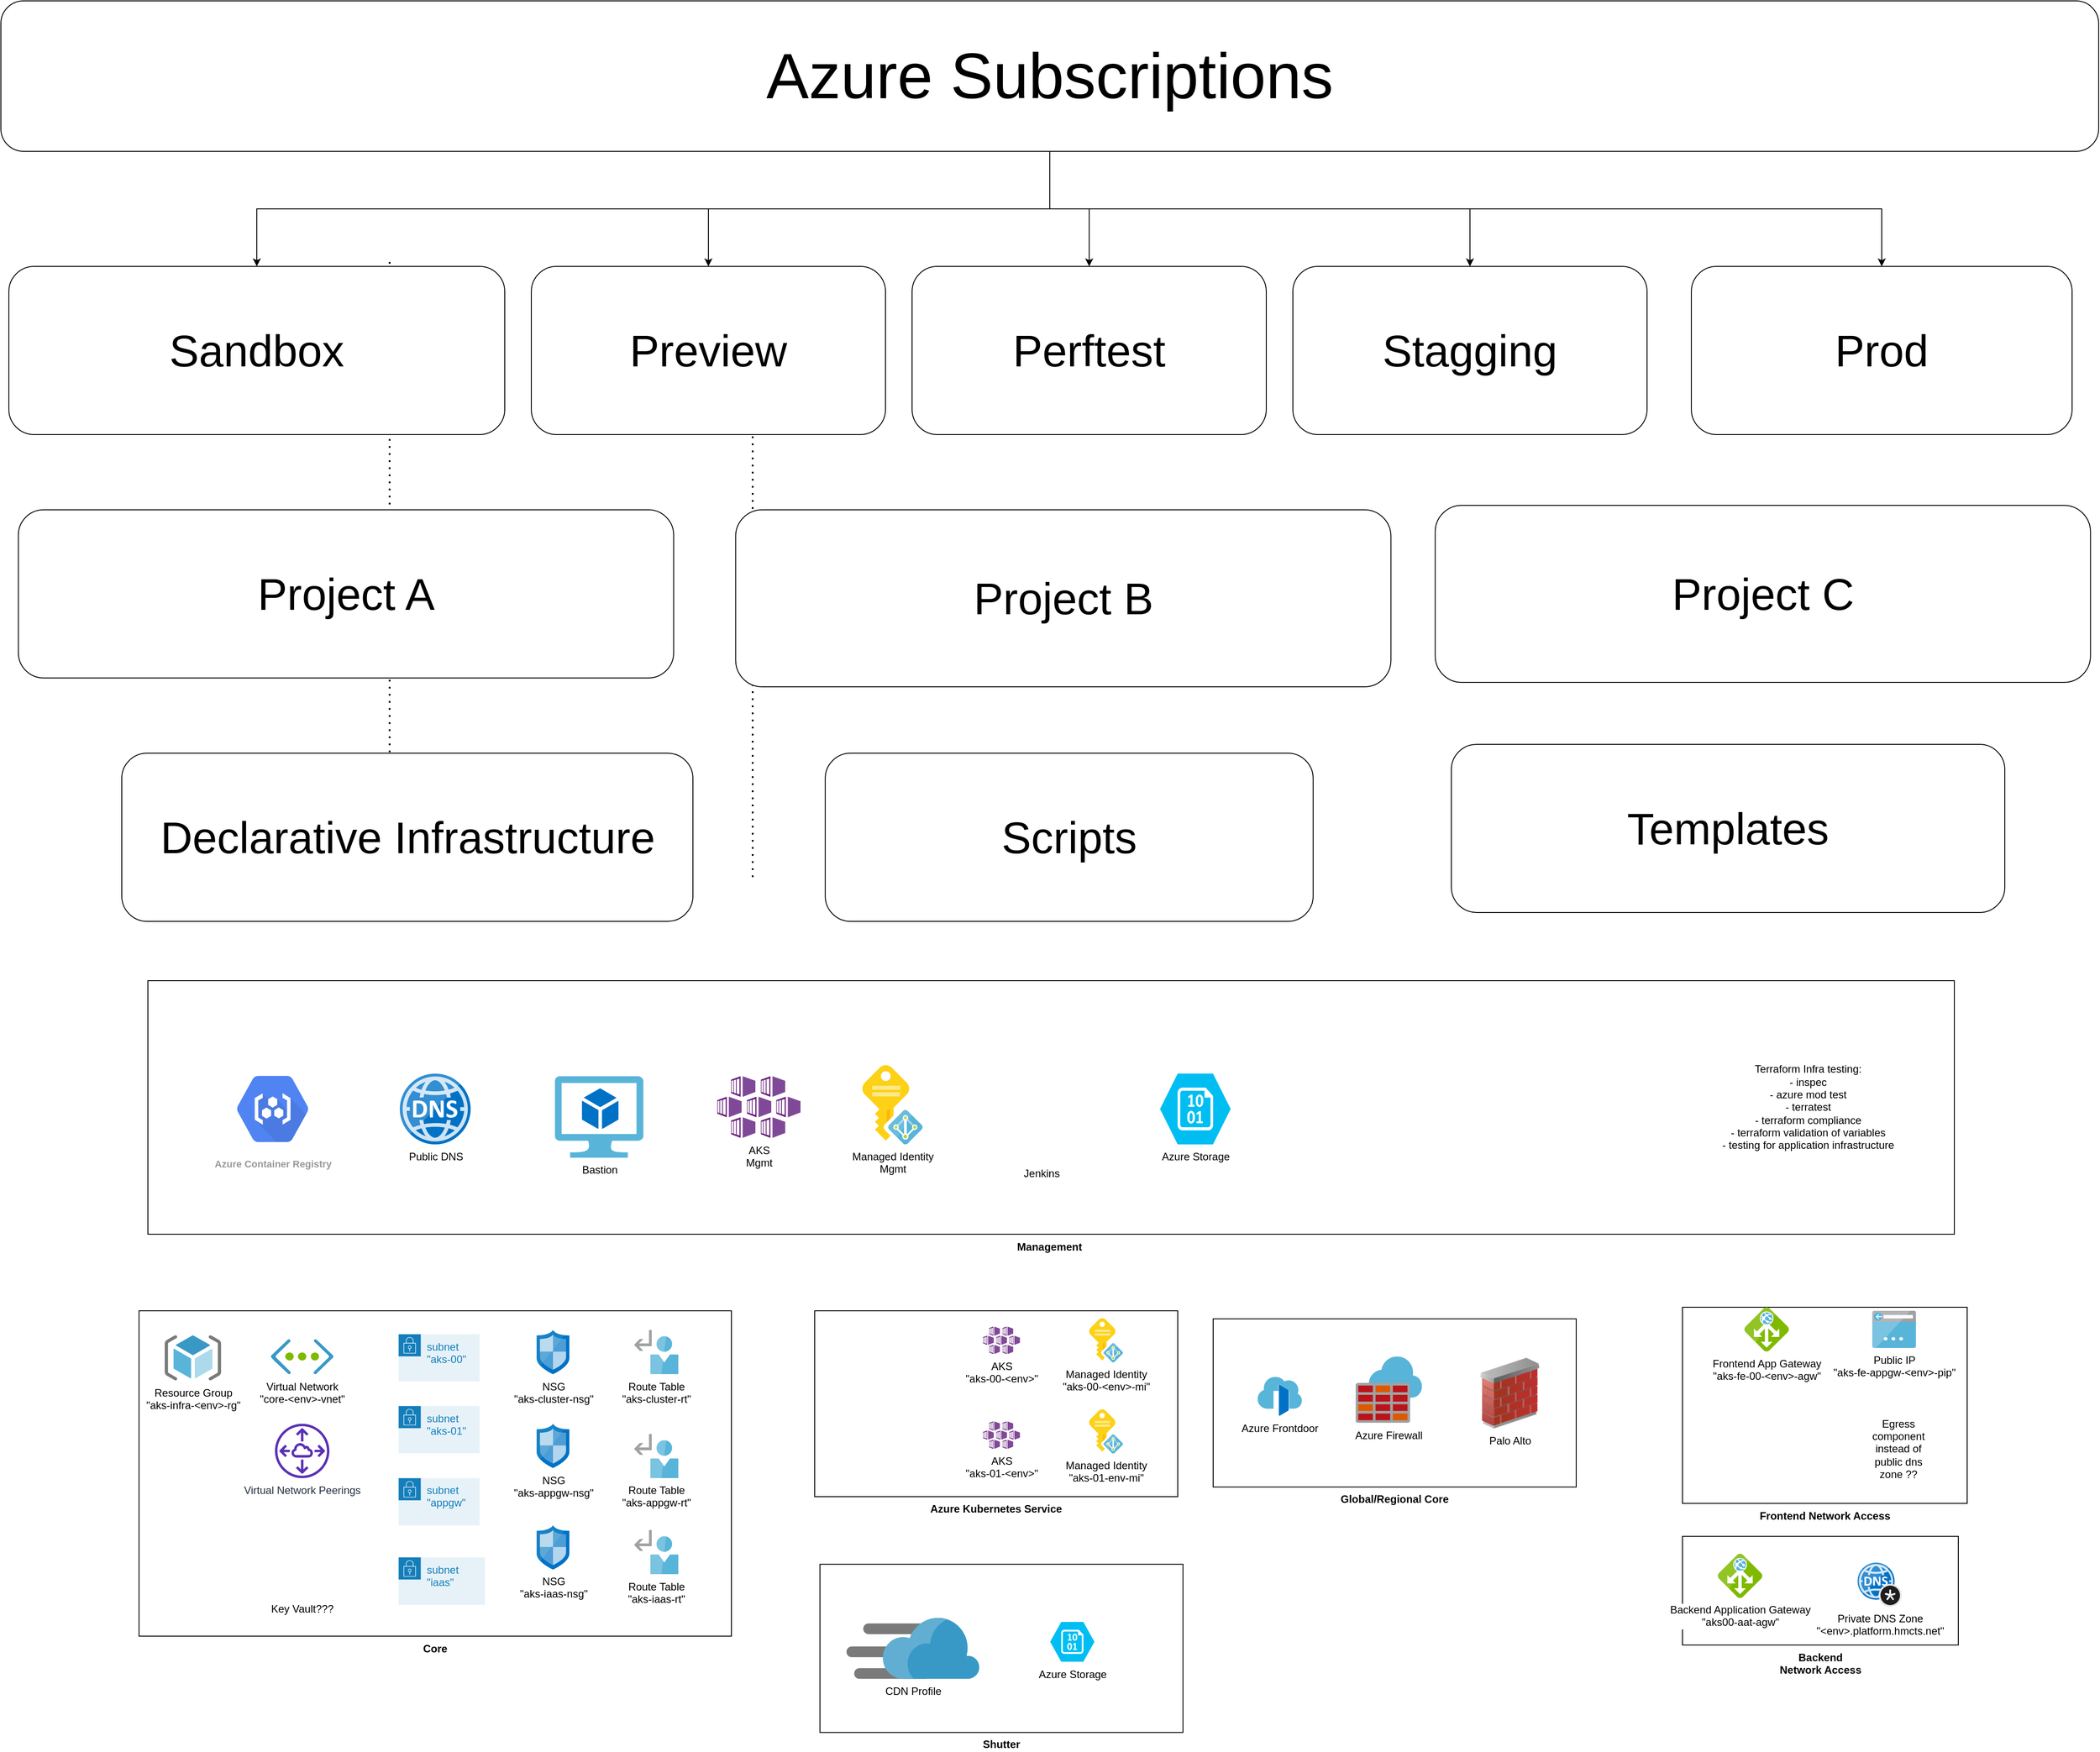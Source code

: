 <mxfile version="13.9.9" type="device"><diagram id="Ht1M8jgEwFfnCIfOTk4-" name="Page-1"><mxGraphModel dx="2965" dy="2412" grid="1" gridSize="10" guides="1" tooltips="1" connect="1" arrows="1" fold="1" page="1" pageScale="1" pageWidth="1169" pageHeight="827" math="0" shadow="0"><root><mxCell id="0"/><mxCell id="1" parent="0"/><mxCell id="q0Nr0UApzR_G378WUA1a-2" value="Backend &lt;br&gt;Network Access" style="rounded=0;whiteSpace=wrap;html=1;direction=east;labelPosition=center;verticalLabelPosition=bottom;align=center;verticalAlign=top;fontStyle=1" parent="1" vertex="1"><mxGeometry x="1940" y="1454.86" width="311.5" height="122.76" as="geometry"/></mxCell><mxCell id="dzg-vBtgRfbUb7GHAAN7-91" value="Global/Regional Core" style="rounded=0;whiteSpace=wrap;html=1;direction=east;labelPosition=center;verticalLabelPosition=bottom;align=center;verticalAlign=top;fontStyle=1" parent="1" vertex="1"><mxGeometry x="1410" y="1209.12" width="410" height="190" as="geometry"/></mxCell><mxCell id="dzg-vBtgRfbUb7GHAAN7-1" value="Core" style="rounded=0;whiteSpace=wrap;html=1;direction=east;labelPosition=center;verticalLabelPosition=bottom;align=center;verticalAlign=top;fontStyle=1" parent="1" vertex="1"><mxGeometry x="197" y="1200.0" width="669" height="367.62" as="geometry"/></mxCell><mxCell id="dzg-vBtgRfbUb7GHAAN7-39" value="Azure Kubernetes Service" style="rounded=0;whiteSpace=wrap;html=1;direction=east;labelPosition=center;verticalLabelPosition=bottom;align=center;verticalAlign=top;fontStyle=1" parent="1" vertex="1"><mxGeometry x="960" y="1200" width="410" height="210" as="geometry"/></mxCell><mxCell id="dzg-vBtgRfbUb7GHAAN7-64" value="subnet&lt;br&gt;&quot;iaas&quot;" style="points=[[0,0],[0.25,0],[0.5,0],[0.75,0],[1,0],[1,0.25],[1,0.5],[1,0.75],[1,1],[0.75,1],[0.5,1],[0.25,1],[0,1],[0,0.75],[0,0.5],[0,0.25]];outlineConnect=0;gradientColor=none;html=1;whiteSpace=wrap;fontSize=12;fontStyle=0;shape=mxgraph.aws4.group;grIcon=mxgraph.aws4.group_security_group;grStroke=0;strokeColor=#147EBA;fillColor=#E6F2F8;verticalAlign=top;align=left;spacingLeft=30;fontColor=#147EBA;dashed=0;" parent="1" vertex="1"><mxGeometry x="490.18" y="1478.62" width="97.47" height="53.5" as="geometry"/></mxCell><mxCell id="dzg-vBtgRfbUb7GHAAN7-75" value="Frontend Network Access" style="rounded=0;whiteSpace=wrap;html=1;direction=east;labelPosition=center;verticalLabelPosition=bottom;align=center;verticalAlign=top;fontStyle=1" parent="1" vertex="1"><mxGeometry x="1940" y="1196" width="321.5" height="221.62" as="geometry"/></mxCell><mxCell id="dzg-vBtgRfbUb7GHAAN7-65" value="subnet&lt;br&gt;&quot;appgw&quot;" style="points=[[0,0],[0.25,0],[0.5,0],[0.75,0],[1,0],[1,0.25],[1,0.5],[1,0.75],[1,1],[0.75,1],[0.5,1],[0.25,1],[0,1],[0,0.75],[0,0.5],[0,0.25]];outlineConnect=0;gradientColor=none;html=1;whiteSpace=wrap;fontSize=12;fontStyle=0;shape=mxgraph.aws4.group;grIcon=mxgraph.aws4.group_security_group;grStroke=0;strokeColor=#147EBA;fillColor=#E6F2F8;verticalAlign=top;align=left;spacingLeft=30;fontColor=#147EBA;dashed=0;" parent="1" vertex="1"><mxGeometry x="490.18" y="1389.12" width="91.31" height="53.25" as="geometry"/></mxCell><mxCell id="dzg-vBtgRfbUb7GHAAN7-4" value="Resource Group&lt;br&gt;&quot;aks-infra-&amp;lt;env&amp;gt;-rg&quot;" style="aspect=fixed;html=1;points=[];align=center;image;fontSize=12;image=img/lib/mscae/ResourceGroup.svg;" parent="1" vertex="1"><mxGeometry x="226" y="1227.62" width="63.75" height="51" as="geometry"/></mxCell><mxCell id="dzg-vBtgRfbUb7GHAAN7-5" value="Virtual Network&lt;br&gt;&quot;core-&amp;lt;env&amp;gt;-vnet&quot;" style="aspect=fixed;html=1;points=[];align=center;image;fontSize=12;image=img/lib/mscae/Virtual_Network.svg;" parent="1" vertex="1"><mxGeometry x="346.0" y="1232.12" width="70.54" height="39.5" as="geometry"/></mxCell><mxCell id="dzg-vBtgRfbUb7GHAAN7-6" value="Virtual Network Peerings" style="outlineConnect=0;fontColor=#232F3E;gradientColor=none;fillColor=#5A30B5;strokeColor=none;dashed=0;verticalLabelPosition=bottom;verticalAlign=top;align=center;html=1;fontSize=12;fontStyle=0;aspect=fixed;pointerEvents=1;shape=mxgraph.aws4.peering;" parent="1" vertex="1"><mxGeometry x="350.52" y="1327.62" width="61.5" height="61.5" as="geometry"/></mxCell><mxCell id="dzg-vBtgRfbUb7GHAAN7-9" value="Key Vault???" style="shape=image;html=1;verticalAlign=top;verticalLabelPosition=bottom;labelBackgroundColor=#ffffff;imageAspect=0;aspect=fixed;image=https://cdn4.iconfinder.com/data/icons/geosm-e-commerce/48/key-3-128.png" parent="1" vertex="1"><mxGeometry x="338.38" y="1437.62" width="85.25" height="85.25" as="geometry"/></mxCell><mxCell id="dzg-vBtgRfbUb7GHAAN7-14" value="Palo Alto" style="image;html=1;image=img/lib/clip_art/networking/Firewall_02_128x128.png" parent="1" vertex="1"><mxGeometry x="1705.2" y="1253.12" width="80" height="80" as="geometry"/></mxCell><mxCell id="dzg-vBtgRfbUb7GHAAN7-24" value="Azure Firewall" style="aspect=fixed;html=1;points=[];align=center;image;fontSize=12;image=img/lib/mscae/Azure_Firewall.svg;" parent="1" vertex="1"><mxGeometry x="1570.83" y="1251.62" width="75" height="75" as="geometry"/></mxCell><mxCell id="dzg-vBtgRfbUb7GHAAN7-25" value="Private DNS Zone&lt;br&gt;&quot;&amp;lt;env&amp;gt;.platform.hmcts.net&quot;" style="aspect=fixed;html=1;points=[];align=center;image;fontSize=12;image=img/lib/mscae/DNS_Private_Zones.svg;" parent="1" vertex="1"><mxGeometry x="2137.62" y="1484.48" width="50" height="50" as="geometry"/></mxCell><mxCell id="dzg-vBtgRfbUb7GHAAN7-30" value="Managed Identity&lt;br&gt;&quot;aks-00-&amp;lt;env&amp;gt;-mi&quot;" style="aspect=fixed;html=1;points=[];align=center;image;fontSize=12;image=img/lib/mscae/Managed_Identities.svg;" parent="1" vertex="1"><mxGeometry x="1270" y="1208.38" width="38" height="50" as="geometry"/></mxCell><mxCell id="dzg-vBtgRfbUb7GHAAN7-31" value="" style="endArrow=none;dashed=1;html=1;dashPattern=1 3;strokeWidth=2;" parent="1" edge="1"><mxGeometry width="50" height="50" relative="1" as="geometry"><mxPoint x="480" y="705" as="sourcePoint"/><mxPoint x="480" y="15" as="targetPoint"/></mxGeometry></mxCell><mxCell id="dzg-vBtgRfbUb7GHAAN7-33" value="" style="endArrow=none;dashed=1;html=1;dashPattern=1 3;strokeWidth=2;" parent="1" edge="1"><mxGeometry width="50" height="50" relative="1" as="geometry"><mxPoint x="890" y="710" as="sourcePoint"/><mxPoint x="890" y="20" as="targetPoint"/></mxGeometry></mxCell><mxCell id="dzg-vBtgRfbUb7GHAAN7-46" value="Azure Frontdoor" style="aspect=fixed;html=1;points=[];align=center;image;fontSize=12;image=img/lib/mscae/Front_Doors.svg;" parent="1" vertex="1"><mxGeometry x="1460.2" y="1274.62" width="50" height="44" as="geometry"/></mxCell><mxCell id="dzg-vBtgRfbUb7GHAAN7-48" value="Frontend App Gateway&lt;br&gt;&quot;aks-fe-00-&amp;lt;env&amp;gt;-agw&quot;" style="aspect=fixed;html=1;points=[];align=center;image;fontSize=12;image=img/lib/mscae/Application_Gateway.svg;" parent="1" vertex="1"><mxGeometry x="2010" y="1196" width="50" height="50" as="geometry"/></mxCell><mxCell id="dzg-vBtgRfbUb7GHAAN7-49" value="Backend Application Gateway&lt;br&gt;&quot;aks00-aat-agw&quot;" style="aspect=fixed;html=1;points=[];align=center;image;fontSize=12;image=img/lib/mscae/Application_Gateway.svg;" parent="1" vertex="1"><mxGeometry x="1980" y="1474.47" width="50" height="50" as="geometry"/></mxCell><mxCell id="dzg-vBtgRfbUb7GHAAN7-51" value="AKS&lt;br&gt;&quot;aks-01-&amp;lt;env&amp;gt;&quot;" style="aspect=fixed;html=1;points=[];align=center;image;fontSize=12;image=img/lib/mscae/Kubernetes_Services.svg;" parent="1" vertex="1"><mxGeometry x="1150" y="1325" width="41.89" height="31" as="geometry"/></mxCell><mxCell id="dzg-vBtgRfbUb7GHAAN7-52" value="Managed Identity&lt;br&gt;&quot;aks-01-env-mi&quot;" style="aspect=fixed;html=1;points=[];align=center;image;fontSize=12;image=img/lib/mscae/Managed_Identities.svg;" parent="1" vertex="1"><mxGeometry x="1270" y="1311.38" width="38" height="50" as="geometry"/></mxCell><mxCell id="dzg-vBtgRfbUb7GHAAN7-55" value="Public IP&lt;br&gt;&quot;aks-fe-appgw-&amp;lt;env&amp;gt;-pip&quot;" style="aspect=fixed;html=1;points=[];align=center;image;fontSize=12;image=img/lib/mscae/App_Service_IPAddress.svg;" parent="1" vertex="1"><mxGeometry x="2154" y="1200" width="50" height="42" as="geometry"/></mxCell><mxCell id="dzg-vBtgRfbUb7GHAAN7-56" value="AKS&lt;br&gt;&quot;aks-00-&amp;lt;env&amp;gt;&quot;" style="aspect=fixed;html=1;points=[];align=center;image;fontSize=12;image=img/lib/mscae/Kubernetes_Services.svg;" parent="1" vertex="1"><mxGeometry x="1150" y="1217.88" width="41.89" height="31" as="geometry"/></mxCell><mxCell id="dzg-vBtgRfbUb7GHAAN7-59" value="NSG&lt;br&gt;&quot;aks-cluster-nsg&quot;" style="aspect=fixed;html=1;points=[];align=center;image;fontSize=12;image=img/lib/mscae/Network_Security_Groups_Classic.svg;" parent="1" vertex="1"><mxGeometry x="646" y="1221.62" width="37" height="50" as="geometry"/></mxCell><mxCell id="dzg-vBtgRfbUb7GHAAN7-61" value="NSG&lt;br&gt;&quot;aks-iaas-nsg&quot;" style="aspect=fixed;html=1;points=[];align=center;image;fontSize=12;image=img/lib/mscae/Network_Security_Groups_Classic.svg;" parent="1" vertex="1"><mxGeometry x="646" y="1442.37" width="37" height="50" as="geometry"/></mxCell><mxCell id="dzg-vBtgRfbUb7GHAAN7-62" value="NSG&lt;br&gt;&quot;aks-appgw-nsg&quot;" style="aspect=fixed;html=1;points=[];align=center;image;fontSize=12;image=img/lib/mscae/Network_Security_Groups_Classic.svg;" parent="1" vertex="1"><mxGeometry x="646.0" y="1327.62" width="37" height="50" as="geometry"/></mxCell><mxCell id="dzg-vBtgRfbUb7GHAAN7-79" value="Egress component instead of public dns zone ??" style="text;html=1;strokeColor=none;fillColor=none;align=center;verticalAlign=middle;whiteSpace=wrap;rounded=0;" parent="1" vertex="1"><mxGeometry x="2164" y="1346" width="40" height="20" as="geometry"/></mxCell><mxCell id="dzg-vBtgRfbUb7GHAAN7-94" value="Route Table&lt;br&gt;&quot;aks-cluster-rt&quot;" style="aspect=fixed;html=1;points=[];align=center;image;fontSize=12;image=img/lib/mscae/UserDefinedRoute.svg;" parent="1" vertex="1"><mxGeometry x="756.0" y="1221.62" width="50" height="50" as="geometry"/></mxCell><mxCell id="W7CBuMMYbszcWd5UE86Y-9" value="&lt;span style=&quot;font-size: 50px&quot;&gt;Project A&lt;/span&gt;" style="rounded=1;whiteSpace=wrap;html=1;" parent="1" vertex="1"><mxGeometry x="60.75" y="295" width="740" height="190" as="geometry"/></mxCell><mxCell id="W7CBuMMYbszcWd5UE86Y-11" value="&lt;font style=&quot;font-size: 50px&quot;&gt;Project B&lt;/font&gt;" style="rounded=1;whiteSpace=wrap;html=1;" parent="1" vertex="1"><mxGeometry x="870.75" y="295" width="740" height="200" as="geometry"/></mxCell><mxCell id="W7CBuMMYbszcWd5UE86Y-12" value="&lt;font style=&quot;font-size: 50px&quot;&gt;Project C&lt;/font&gt;" style="rounded=1;whiteSpace=wrap;html=1;" parent="1" vertex="1"><mxGeometry x="1660.75" y="290" width="740" height="200" as="geometry"/></mxCell><mxCell id="W7CBuMMYbszcWd5UE86Y-14" value="&lt;span style=&quot;font-size: 50px&quot;&gt;Sandbox&lt;/span&gt;" style="rounded=1;whiteSpace=wrap;html=1;" parent="1" vertex="1"><mxGeometry x="50" y="20" width="560" height="190" as="geometry"/></mxCell><mxCell id="W7CBuMMYbszcWd5UE86Y-15" value="&lt;span style=&quot;font-size: 50px&quot;&gt;Preview&lt;/span&gt;" style="rounded=1;whiteSpace=wrap;html=1;" parent="1" vertex="1"><mxGeometry x="640" y="20" width="400" height="190" as="geometry"/></mxCell><mxCell id="W7CBuMMYbszcWd5UE86Y-17" value="&lt;span style=&quot;font-size: 50px&quot;&gt;Perftest&lt;/span&gt;" style="rounded=1;whiteSpace=wrap;html=1;" parent="1" vertex="1"><mxGeometry x="1070" y="20" width="400" height="190" as="geometry"/></mxCell><mxCell id="W7CBuMMYbszcWd5UE86Y-18" value="&lt;span style=&quot;font-size: 50px&quot;&gt;Stagging&lt;/span&gt;" style="rounded=1;whiteSpace=wrap;html=1;" parent="1" vertex="1"><mxGeometry x="1500" y="20" width="400" height="190" as="geometry"/></mxCell><mxCell id="W7CBuMMYbszcWd5UE86Y-19" value="&lt;span style=&quot;font-size: 50px&quot;&gt;Prod&lt;/span&gt;" style="rounded=1;whiteSpace=wrap;html=1;" parent="1" vertex="1"><mxGeometry x="1950" y="20" width="430" height="190" as="geometry"/></mxCell><mxCell id="W7CBuMMYbszcWd5UE86Y-21" value="&lt;span style=&quot;font-size: 50px&quot;&gt;Declarative Infrastructure&lt;/span&gt;" style="rounded=1;whiteSpace=wrap;html=1;" parent="1" vertex="1"><mxGeometry x="177.5" y="570" width="645" height="190" as="geometry"/></mxCell><mxCell id="W7CBuMMYbszcWd5UE86Y-22" value="&lt;font style=&quot;font-size: 50px&quot;&gt;Scripts&lt;/font&gt;" style="rounded=1;whiteSpace=wrap;html=1;" parent="1" vertex="1"><mxGeometry x="971.92" y="570" width="551" height="190" as="geometry"/></mxCell><mxCell id="W7CBuMMYbszcWd5UE86Y-23" value="&lt;font style=&quot;font-size: 50px&quot;&gt;Templates&lt;/font&gt;" style="rounded=1;whiteSpace=wrap;html=1;" parent="1" vertex="1"><mxGeometry x="1679" y="560" width="625" height="190" as="geometry"/></mxCell><mxCell id="JLRTNXTvD-Qj_0J0ULGA-2" style="edgeStyle=orthogonalEdgeStyle;rounded=0;orthogonalLoop=1;jettySize=auto;html=1;" edge="1" parent="1" source="JLRTNXTvD-Qj_0J0ULGA-1" target="W7CBuMMYbszcWd5UE86Y-14"><mxGeometry relative="1" as="geometry"/></mxCell><mxCell id="JLRTNXTvD-Qj_0J0ULGA-3" style="edgeStyle=orthogonalEdgeStyle;rounded=0;orthogonalLoop=1;jettySize=auto;html=1;" edge="1" parent="1" source="JLRTNXTvD-Qj_0J0ULGA-1" target="W7CBuMMYbszcWd5UE86Y-18"><mxGeometry relative="1" as="geometry"/></mxCell><mxCell id="JLRTNXTvD-Qj_0J0ULGA-4" style="edgeStyle=orthogonalEdgeStyle;rounded=0;orthogonalLoop=1;jettySize=auto;html=1;entryX=0.5;entryY=0;entryDx=0;entryDy=0;" edge="1" parent="1" source="JLRTNXTvD-Qj_0J0ULGA-1" target="W7CBuMMYbszcWd5UE86Y-15"><mxGeometry relative="1" as="geometry"/></mxCell><mxCell id="JLRTNXTvD-Qj_0J0ULGA-5" style="edgeStyle=orthogonalEdgeStyle;rounded=0;orthogonalLoop=1;jettySize=auto;html=1;entryX=0.5;entryY=0;entryDx=0;entryDy=0;" edge="1" parent="1" source="JLRTNXTvD-Qj_0J0ULGA-1" target="W7CBuMMYbszcWd5UE86Y-17"><mxGeometry relative="1" as="geometry"/></mxCell><mxCell id="JLRTNXTvD-Qj_0J0ULGA-6" style="edgeStyle=orthogonalEdgeStyle;rounded=0;orthogonalLoop=1;jettySize=auto;html=1;" edge="1" parent="1" source="JLRTNXTvD-Qj_0J0ULGA-1" target="W7CBuMMYbszcWd5UE86Y-19"><mxGeometry relative="1" as="geometry"/></mxCell><mxCell id="JLRTNXTvD-Qj_0J0ULGA-1" value="&lt;font style=&quot;font-size: 72px&quot;&gt;Azure Subscriptions&lt;/font&gt;" style="rounded=1;whiteSpace=wrap;html=1;" vertex="1" parent="1"><mxGeometry x="41" y="-280" width="2369" height="170" as="geometry"/></mxCell><mxCell id="JLRTNXTvD-Qj_0J0ULGA-26" value="Management&amp;nbsp;&lt;br&gt;" style="rounded=0;whiteSpace=wrap;html=1;direction=east;labelPosition=center;verticalLabelPosition=bottom;align=center;verticalAlign=top;fontStyle=1" vertex="1" parent="1"><mxGeometry x="207" y="827" width="2040" height="286.5" as="geometry"/></mxCell><mxCell id="JLRTNXTvD-Qj_0J0ULGA-29" value="Azure Container Registry" style="html=1;fillColor=#5184F3;strokeColor=none;verticalAlign=top;labelPosition=center;verticalLabelPosition=bottom;align=center;spacingTop=-6;fontSize=11;fontStyle=1;fontColor=#999999;shape=mxgraph.gcp2.hexIcon;prIcon=container_registry" vertex="1" parent="1"><mxGeometry x="286.5" y="917" width="123" height="110" as="geometry"/></mxCell><mxCell id="JLRTNXTvD-Qj_0J0ULGA-30" value="Public DNS" style="aspect=fixed;html=1;points=[];align=center;image;fontSize=12;image=img/lib/mscae/DNS.svg;" vertex="1" parent="1"><mxGeometry x="491.5" y="932" width="80" height="80" as="geometry"/></mxCell><mxCell id="JLRTNXTvD-Qj_0J0ULGA-31" value="Bastion&lt;br&gt;" style="aspect=fixed;html=1;points=[];align=center;image;fontSize=12;image=img/lib/mscae/Virtual_Machine_2.svg;" vertex="1" parent="1"><mxGeometry x="666.62" y="935" width="100" height="92" as="geometry"/></mxCell><mxCell id="JLRTNXTvD-Qj_0J0ULGA-33" value="Shutter" style="rounded=0;whiteSpace=wrap;html=1;direction=east;labelPosition=center;verticalLabelPosition=bottom;align=center;verticalAlign=top;fontStyle=1" vertex="1" parent="1"><mxGeometry x="965.94" y="1486.38" width="410" height="190" as="geometry"/></mxCell><mxCell id="JLRTNXTvD-Qj_0J0ULGA-34" value="CDN Profile" style="aspect=fixed;html=1;points=[];align=center;image;fontSize=12;image=img/lib/mscae/Content_Delivery_Network.svg;" vertex="1" parent="1"><mxGeometry x="995.94" y="1546.88" width="150" height="69" as="geometry"/></mxCell><mxCell id="JLRTNXTvD-Qj_0J0ULGA-35" value="Azure Storage" style="verticalLabelPosition=bottom;html=1;verticalAlign=top;align=center;strokeColor=none;fillColor=#00BEF2;shape=mxgraph.azure.storage_blob;" vertex="1" parent="1"><mxGeometry x="1225.94" y="1551.52" width="50" height="45" as="geometry"/></mxCell><mxCell id="JLRTNXTvD-Qj_0J0ULGA-36" value="subnet&lt;br&gt;&quot;aks-00&quot;" style="points=[[0,0],[0.25,0],[0.5,0],[0.75,0],[1,0],[1,0.25],[1,0.5],[1,0.75],[1,1],[0.75,1],[0.5,1],[0.25,1],[0,1],[0,0.75],[0,0.5],[0,0.25]];outlineConnect=0;gradientColor=none;html=1;whiteSpace=wrap;fontSize=12;fontStyle=0;shape=mxgraph.aws4.group;grIcon=mxgraph.aws4.group_security_group;grStroke=0;strokeColor=#147EBA;fillColor=#E6F2F8;verticalAlign=top;align=left;spacingLeft=30;fontColor=#147EBA;dashed=0;" vertex="1" parent="1"><mxGeometry x="490.18" y="1226.5" width="91.31" height="53.25" as="geometry"/></mxCell><mxCell id="JLRTNXTvD-Qj_0J0ULGA-37" value="subnet&lt;br&gt;&quot;aks-01&quot;" style="points=[[0,0],[0.25,0],[0.5,0],[0.75,0],[1,0],[1,0.25],[1,0.5],[1,0.75],[1,1],[0.75,1],[0.5,1],[0.25,1],[0,1],[0,0.75],[0,0.5],[0,0.25]];outlineConnect=0;gradientColor=none;html=1;whiteSpace=wrap;fontSize=12;fontStyle=0;shape=mxgraph.aws4.group;grIcon=mxgraph.aws4.group_security_group;grStroke=0;strokeColor=#147EBA;fillColor=#E6F2F8;verticalAlign=top;align=left;spacingLeft=30;fontColor=#147EBA;dashed=0;" vertex="1" parent="1"><mxGeometry x="490.18" y="1307.62" width="91.31" height="53.25" as="geometry"/></mxCell><mxCell id="JLRTNXTvD-Qj_0J0ULGA-38" value="Route Table&lt;br&gt;&quot;aks-appgw-rt&quot;" style="aspect=fixed;html=1;points=[];align=center;image;fontSize=12;image=img/lib/mscae/UserDefinedRoute.svg;" vertex="1" parent="1"><mxGeometry x="756.0" y="1339.12" width="50" height="50" as="geometry"/></mxCell><mxCell id="JLRTNXTvD-Qj_0J0ULGA-39" value="Route Table&lt;br&gt;&quot;aks-iaas-rt&quot;" style="aspect=fixed;html=1;points=[];align=center;image;fontSize=12;image=img/lib/mscae/UserDefinedRoute.svg;" vertex="1" parent="1"><mxGeometry x="756.0" y="1447.62" width="50" height="50" as="geometry"/></mxCell><mxCell id="JLRTNXTvD-Qj_0J0ULGA-41" value="AKS&lt;br&gt;Mgmt" style="aspect=fixed;html=1;points=[];align=center;image;fontSize=12;image=img/lib/mscae/Kubernetes_Services.svg;" vertex="1" parent="1"><mxGeometry x="850" y="935" width="94.06" height="69.61" as="geometry"/></mxCell><mxCell id="JLRTNXTvD-Qj_0J0ULGA-42" value="Managed Identity&lt;br&gt;Mgmt" style="aspect=fixed;html=1;points=[];align=center;image;fontSize=12;image=img/lib/mscae/Managed_Identities.svg;" vertex="1" parent="1"><mxGeometry x="1013.89" y="922.53" width="68" height="89.47" as="geometry"/></mxCell><mxCell id="JLRTNXTvD-Qj_0J0ULGA-43" value="Jenkins" style="shape=image;html=1;verticalAlign=top;verticalLabelPosition=bottom;labelBackgroundColor=#ffffff;imageAspect=0;aspect=fixed;image=https://cdn4.iconfinder.com/data/icons/logos-brands-5/24/jenkins-128.png" vertex="1" parent="1"><mxGeometry x="1165.94" y="931" width="100" height="100" as="geometry"/></mxCell><mxCell id="JLRTNXTvD-Qj_0J0ULGA-44" value="Azure Storage" style="verticalLabelPosition=bottom;html=1;verticalAlign=top;align=center;strokeColor=none;fillColor=#00BEF2;shape=mxgraph.azure.storage_blob;" vertex="1" parent="1"><mxGeometry x="1350" y="932" width="79.8" height="80" as="geometry"/></mxCell><mxCell id="JLRTNXTvD-Qj_0J0ULGA-46" value="Terraform Infra testing:&lt;br&gt;- inspec&lt;br&gt;- azure mod test&lt;br&gt;- terratest&lt;br&gt;- terraform compliance&lt;br&gt;- terraform validation of variables&lt;br&gt;- testing for application infrastructure" style="text;html=1;strokeColor=none;fillColor=none;align=center;verticalAlign=middle;whiteSpace=wrap;rounded=0;" vertex="1" parent="1"><mxGeometry x="1940" y="850" width="284" height="240" as="geometry"/></mxCell></root></mxGraphModel></diagram></mxfile>